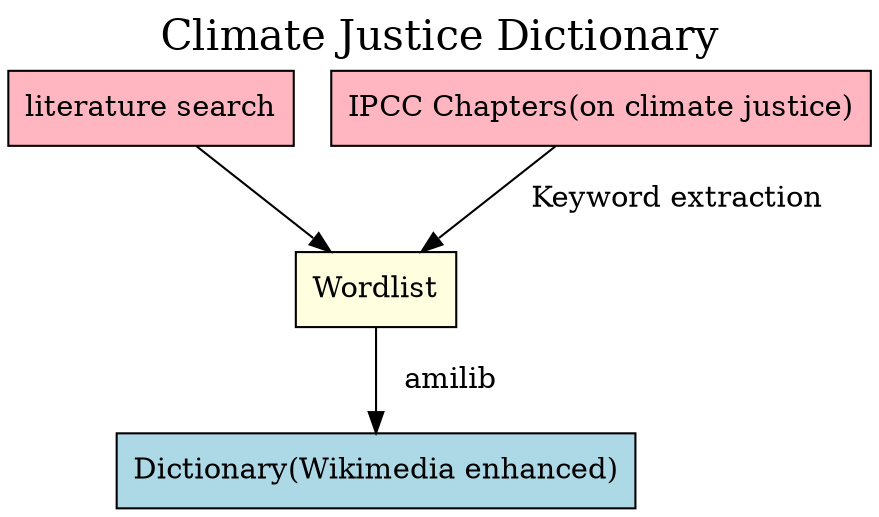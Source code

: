 digraph SemanticTools {
    label="Climate Justice Dictionary";
    labelloc="t";  // Positions the label at the top
    fontsize=20;   // Sets the font size of the title
	
    // Define node styles
    node [shape=box style=filled];

    // Nodes with specific labels
    "literature search" [label="literature search" fillcolor=lightpink];
	Wordlist [label="Wordlist" fillcolor=lightyellow];
	"Dictionary(Wikimedia enhanced)" [label="Dictionary(Wikimedia enhanced)" fillcolor=lightblue];
	"IPCC Chapters(on climate justice)" [label="IPCC Chapters(on climate justice)" fillcolor=lightpink];
	
      
    // Define edges
   "literature search" -> Wordlist [color=black];
    Wordlist -> "Dictionary(Wikimedia enhanced)" [color=black , label="   amilib"];
   "IPCC Chapters(on climate justice)" -> Wordlist [color=black , label="   Keyword extraction "]

   }
